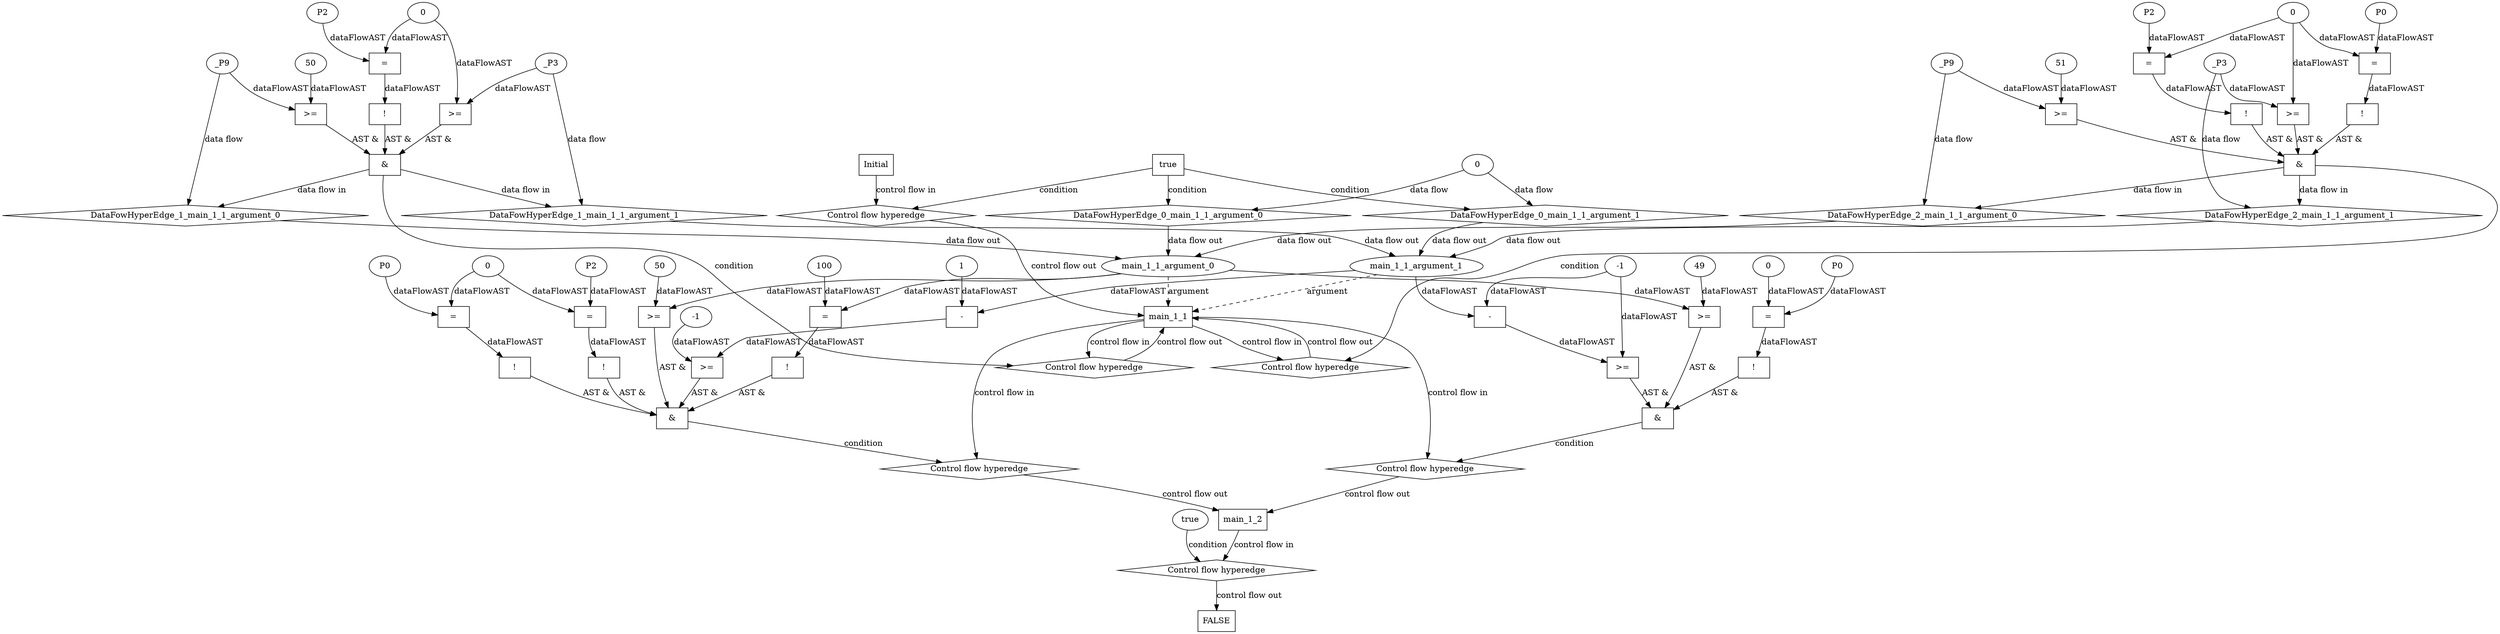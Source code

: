 digraph dag {
"main_1_1" [label="main_1_1" nodeName="main_1_1" class=cfn  shape="rect"];
"main_1_2" [label="main_1_2" nodeName="main_1_2" class=cfn  shape="rect"];
FALSE [label="FALSE" nodeName=FALSE class=cfn  shape="rect"];
Initial [label="Initial" nodeName=Initial class=cfn  shape="rect"];
ControlFowHyperEdge_0 [label="Control flow hyperedge" nodeName=ControlFowHyperEdge_0 class=controlFlowHyperEdge shape="diamond"];
"Initial" -> ControlFowHyperEdge_0 [label="control flow in"]
ControlFowHyperEdge_0 -> "main_1_1" [label="control flow out"]
ControlFowHyperEdge_1 [label="Control flow hyperedge" nodeName=ControlFowHyperEdge_1 class=controlFlowHyperEdge shape="diamond"];
"main_1_1" -> ControlFowHyperEdge_1 [label="control flow in"]
ControlFowHyperEdge_1 -> "main_1_1" [label="control flow out"]
ControlFowHyperEdge_2 [label="Control flow hyperedge" nodeName=ControlFowHyperEdge_2 class=controlFlowHyperEdge shape="diamond"];
"main_1_1" -> ControlFowHyperEdge_2 [label="control flow in"]
ControlFowHyperEdge_2 -> "main_1_1" [label="control flow out"]
ControlFowHyperEdge_3 [label="Control flow hyperedge" nodeName=ControlFowHyperEdge_3 class=controlFlowHyperEdge shape="diamond"];
"main_1_1" -> ControlFowHyperEdge_3 [label="control flow in"]
ControlFowHyperEdge_3 -> "main_1_2" [label="control flow out"]
ControlFowHyperEdge_4 [label="Control flow hyperedge" nodeName=ControlFowHyperEdge_4 class=controlFlowHyperEdge shape="diamond"];
"main_1_1" -> ControlFowHyperEdge_4 [label="control flow in"]
ControlFowHyperEdge_4 -> "main_1_2" [label="control flow out"]
ControlFowHyperEdge_5 [label="Control flow hyperedge" nodeName=ControlFowHyperEdge_5 class=controlFlowHyperEdge shape="diamond"];
"main_1_2" -> ControlFowHyperEdge_5 [label="control flow in"]
ControlFowHyperEdge_5 -> "FALSE" [label="control flow out"]
"main_1_1_argument_0" [label="main_1_1_argument_0" nodeName=argument0 class=argument  head="main_1_1" shape="oval"];
"main_1_1_argument_0" -> "main_1_1"[label="argument" style="dashed"]
"main_1_1_argument_1" [label="main_1_1_argument_1" nodeName=argument1 class=argument  head="main_1_1" shape="oval"];
"main_1_1_argument_1" -> "main_1_1"[label="argument" style="dashed"]

"true_0" [label="true" nodeName="true_0" class=true shape="rect"];
"true_0" -> "ControlFowHyperEdge_0" [label="condition"];
"xxxmain_1_1___Initial_0xxxdataFlow_0_node_0" [label="0" nodeName="xxxmain_1_1___Initial_0xxxdataFlow_0_node_0" class=Literal ];

"xxxmain_1_1___Initial_0xxxdataFlow_0_node_0" -> "DataFowHyperEdge_0_main_1_1_argument_0" [label="data flow"];

"xxxmain_1_1___Initial_0xxxdataFlow_0_node_0" -> "DataFowHyperEdge_0_main_1_1_argument_1" [label="data flow"];
"xxxmain_1_1___main_1_1_1xxx_and" [label="&" nodeName="xxxmain_1_1___main_1_1_1xxx_and" class=Operator shape="rect"];
"xxxmain_1_1___main_1_1_1xxxguard_0_node_0" [label="!" nodeName="xxxmain_1_1___main_1_1_1xxxguard_0_node_0" class=Operator shape="rect"];
"xxxmain_1_1___main_1_1_1xxxguard_0_node_1" [label="=" nodeName="xxxmain_1_1___main_1_1_1xxxguard_0_node_1" class=Operator  shape="rect"];
"xxxmain_1_1___main_1_1_1xxxguard_0_node_2" [label="P2" nodeName="xxxmain_1_1___main_1_1_1xxxguard_0_node_2" class=Constant ];
"xxxmain_1_1___main_1_1_1xxxguard_0_node_3" [label="0" nodeName="xxxmain_1_1___main_1_1_1xxxguard_0_node_3" class=Literal ];
"xxxmain_1_1___main_1_1_1xxxguard_0_node_1" -> "xxxmain_1_1___main_1_1_1xxxguard_0_node_0"[label="dataFlowAST"]
"xxxmain_1_1___main_1_1_1xxxguard_0_node_2" -> "xxxmain_1_1___main_1_1_1xxxguard_0_node_1"[label="dataFlowAST"]
"xxxmain_1_1___main_1_1_1xxxguard_0_node_3" -> "xxxmain_1_1___main_1_1_1xxxguard_0_node_1"[label="dataFlowAST"]

"xxxmain_1_1___main_1_1_1xxxguard_0_node_0" -> "xxxmain_1_1___main_1_1_1xxx_and" [label="AST &"];
"xxxmain_1_1___main_1_1_1xxxguard1_node_0" [label=">=" nodeName="xxxmain_1_1___main_1_1_1xxxguard1_node_0" class=Operator  shape="rect"];
"xxxmain_1_1___main_1_1_1xxxguard1_node_1" [label="50" nodeName="xxxmain_1_1___main_1_1_1xxxguard1_node_1" class=Literal ];
"xxxmain_1_1___main_1_1_1xxxguard1_node_1" -> "xxxmain_1_1___main_1_1_1xxxguard1_node_0"[label="dataFlowAST"]
"xxxmain_1_1___main_1_1_1xxxdataFlow_0_node_0" -> "xxxmain_1_1___main_1_1_1xxxguard1_node_0"[label="dataFlowAST"]

"xxxmain_1_1___main_1_1_1xxxguard1_node_0" -> "xxxmain_1_1___main_1_1_1xxx_and" [label="AST &"];
"xxxmain_1_1___main_1_1_1xxxguard2_node_0" [label=">=" nodeName="xxxmain_1_1___main_1_1_1xxxguard2_node_0" class=Operator  shape="rect"];
"xxxmain_1_1___main_1_1_1xxxdataFlow1_node_0" -> "xxxmain_1_1___main_1_1_1xxxguard2_node_0"[label="dataFlowAST"]
"xxxmain_1_1___main_1_1_1xxxguard_0_node_3" -> "xxxmain_1_1___main_1_1_1xxxguard2_node_0"[label="dataFlowAST"]

"xxxmain_1_1___main_1_1_1xxxguard2_node_0" -> "xxxmain_1_1___main_1_1_1xxx_and" [label="AST &"];
"xxxmain_1_1___main_1_1_1xxx_and" -> "ControlFowHyperEdge_1" [label="condition"];
"xxxmain_1_1___main_1_1_1xxxdataFlow_0_node_0" [label="_P9" nodeName="xxxmain_1_1___main_1_1_1xxxdataFlow_0_node_0" class=Constant ];

"xxxmain_1_1___main_1_1_1xxxdataFlow_0_node_0" -> "DataFowHyperEdge_1_main_1_1_argument_0" [label="data flow"];
"xxxmain_1_1___main_1_1_1xxxdataFlow1_node_0" [label="_P3" nodeName="xxxmain_1_1___main_1_1_1xxxdataFlow1_node_0" class=Constant ];

"xxxmain_1_1___main_1_1_1xxxdataFlow1_node_0" -> "DataFowHyperEdge_1_main_1_1_argument_1" [label="data flow"];
"xxxmain_1_1___main_1_1_2xxx_and" [label="&" nodeName="xxxmain_1_1___main_1_1_2xxx_and" class=Operator shape="rect"];
"xxxmain_1_1___main_1_1_2xxxguard_0_node_0" [label="!" nodeName="xxxmain_1_1___main_1_1_2xxxguard_0_node_0" class=Operator shape="rect"];
"xxxmain_1_1___main_1_1_2xxxguard_0_node_1" [label="=" nodeName="xxxmain_1_1___main_1_1_2xxxguard_0_node_1" class=Operator  shape="rect"];
"xxxmain_1_1___main_1_1_2xxxguard_0_node_2" [label="P0" nodeName="xxxmain_1_1___main_1_1_2xxxguard_0_node_2" class=Constant ];
"xxxmain_1_1___main_1_1_2xxxguard_0_node_3" [label="0" nodeName="xxxmain_1_1___main_1_1_2xxxguard_0_node_3" class=Literal ];
"xxxmain_1_1___main_1_1_2xxxguard_0_node_1" -> "xxxmain_1_1___main_1_1_2xxxguard_0_node_0"[label="dataFlowAST"]
"xxxmain_1_1___main_1_1_2xxxguard_0_node_2" -> "xxxmain_1_1___main_1_1_2xxxguard_0_node_1"[label="dataFlowAST"]
"xxxmain_1_1___main_1_1_2xxxguard_0_node_3" -> "xxxmain_1_1___main_1_1_2xxxguard_0_node_1"[label="dataFlowAST"]

"xxxmain_1_1___main_1_1_2xxxguard_0_node_0" -> "xxxmain_1_1___main_1_1_2xxx_and" [label="AST &"];
"xxxmain_1_1___main_1_1_2xxxguard1_node_0" [label="!" nodeName="xxxmain_1_1___main_1_1_2xxxguard1_node_0" class=Operator shape="rect"];
"xxxmain_1_1___main_1_1_2xxxguard1_node_1" [label="=" nodeName="xxxmain_1_1___main_1_1_2xxxguard1_node_1" class=Operator  shape="rect"];
"xxxmain_1_1___main_1_1_2xxxguard1_node_2" [label="P2" nodeName="xxxmain_1_1___main_1_1_2xxxguard1_node_2" class=Constant ];
"xxxmain_1_1___main_1_1_2xxxguard1_node_1" -> "xxxmain_1_1___main_1_1_2xxxguard1_node_0"[label="dataFlowAST"]
"xxxmain_1_1___main_1_1_2xxxguard1_node_2" -> "xxxmain_1_1___main_1_1_2xxxguard1_node_1"[label="dataFlowAST"]
"xxxmain_1_1___main_1_1_2xxxguard_0_node_3" -> "xxxmain_1_1___main_1_1_2xxxguard1_node_1"[label="dataFlowAST"]

"xxxmain_1_1___main_1_1_2xxxguard1_node_0" -> "xxxmain_1_1___main_1_1_2xxx_and" [label="AST &"];
"xxxmain_1_1___main_1_1_2xxxguard2_node_0" [label=">=" nodeName="xxxmain_1_1___main_1_1_2xxxguard2_node_0" class=Operator  shape="rect"];
"xxxmain_1_1___main_1_1_2xxxguard2_node_2" [label="51" nodeName="xxxmain_1_1___main_1_1_2xxxguard2_node_2" class=Literal ];
"xxxmain_1_1___main_1_1_2xxxdataFlow_0_node_0" -> "xxxmain_1_1___main_1_1_2xxxguard2_node_0"[label="dataFlowAST"]
"xxxmain_1_1___main_1_1_2xxxguard2_node_2" -> "xxxmain_1_1___main_1_1_2xxxguard2_node_0"[label="dataFlowAST"]

"xxxmain_1_1___main_1_1_2xxxguard2_node_0" -> "xxxmain_1_1___main_1_1_2xxx_and" [label="AST &"];
"xxxmain_1_1___main_1_1_2xxxguard3_node_0" [label=">=" nodeName="xxxmain_1_1___main_1_1_2xxxguard3_node_0" class=Operator  shape="rect"];
"xxxmain_1_1___main_1_1_2xxxdataFlow1_node_0" -> "xxxmain_1_1___main_1_1_2xxxguard3_node_0"[label="dataFlowAST"]
"xxxmain_1_1___main_1_1_2xxxguard_0_node_3" -> "xxxmain_1_1___main_1_1_2xxxguard3_node_0"[label="dataFlowAST"]

"xxxmain_1_1___main_1_1_2xxxguard3_node_0" -> "xxxmain_1_1___main_1_1_2xxx_and" [label="AST &"];
"xxxmain_1_1___main_1_1_2xxx_and" -> "ControlFowHyperEdge_2" [label="condition"];
"xxxmain_1_1___main_1_1_2xxxdataFlow_0_node_0" [label="_P9" nodeName="xxxmain_1_1___main_1_1_2xxxdataFlow_0_node_0" class=Constant ];

"xxxmain_1_1___main_1_1_2xxxdataFlow_0_node_0" -> "DataFowHyperEdge_2_main_1_1_argument_0" [label="data flow"];
"xxxmain_1_1___main_1_1_2xxxdataFlow1_node_0" [label="_P3" nodeName="xxxmain_1_1___main_1_1_2xxxdataFlow1_node_0" class=Constant ];

"xxxmain_1_1___main_1_1_2xxxdataFlow1_node_0" -> "DataFowHyperEdge_2_main_1_1_argument_1" [label="data flow"];
"xxxmain_1_2___main_1_1_3xxx_and" [label="&" nodeName="xxxmain_1_2___main_1_1_3xxx_and" class=Operator shape="rect"];
"xxxmain_1_2___main_1_1_3xxxguard_0_node_0" [label="!" nodeName="xxxmain_1_2___main_1_1_3xxxguard_0_node_0" class=Operator shape="rect"];
"xxxmain_1_2___main_1_1_3xxxguard_0_node_1" [label="=" nodeName="xxxmain_1_2___main_1_1_3xxxguard_0_node_1" class=Operator  shape="rect"];
"xxxmain_1_2___main_1_1_3xxxguard_0_node_2" [label="P0" nodeName="xxxmain_1_2___main_1_1_3xxxguard_0_node_2" class=Constant ];
"xxxmain_1_2___main_1_1_3xxxguard_0_node_3" [label="0" nodeName="xxxmain_1_2___main_1_1_3xxxguard_0_node_3" class=Literal ];
"xxxmain_1_2___main_1_1_3xxxguard_0_node_1" -> "xxxmain_1_2___main_1_1_3xxxguard_0_node_0"[label="dataFlowAST"]
"xxxmain_1_2___main_1_1_3xxxguard_0_node_2" -> "xxxmain_1_2___main_1_1_3xxxguard_0_node_1"[label="dataFlowAST"]
"xxxmain_1_2___main_1_1_3xxxguard_0_node_3" -> "xxxmain_1_2___main_1_1_3xxxguard_0_node_1"[label="dataFlowAST"]

"xxxmain_1_2___main_1_1_3xxxguard_0_node_0" -> "xxxmain_1_2___main_1_1_3xxx_and" [label="AST &"];
"xxxmain_1_2___main_1_1_3xxxguard1_node_0" [label=">=" nodeName="xxxmain_1_2___main_1_1_3xxxguard1_node_0" class=Operator  shape="rect"];
"xxxmain_1_2___main_1_1_3xxxguard1_node_1" [label="49" nodeName="xxxmain_1_2___main_1_1_3xxxguard1_node_1" class=Literal ];
"xxxmain_1_2___main_1_1_3xxxguard1_node_1" -> "xxxmain_1_2___main_1_1_3xxxguard1_node_0"[label="dataFlowAST"]
"main_1_1_argument_0" -> "xxxmain_1_2___main_1_1_3xxxguard1_node_0"[label="dataFlowAST"]

"xxxmain_1_2___main_1_1_3xxxguard1_node_0" -> "xxxmain_1_2___main_1_1_3xxx_and" [label="AST &"];
"xxxmain_1_2___main_1_1_3xxxguard2_node_0" [label=">=" nodeName="xxxmain_1_2___main_1_1_3xxxguard2_node_0" class=Operator  shape="rect"];
"xxxmain_1_2___main_1_1_3xxxguard2_node_1" [label="-1" nodeName="xxxmain_1_2___main_1_1_3xxxguard2_node_1" class=Literal ];
"xxxmain_1_2___main_1_1_3xxxguard2_node_2" [label="-" nodeName="xxxmain_1_2___main_1_1_3xxxguard2_node_2" class= Operator shape="rect"];
"xxxmain_1_2___main_1_1_3xxxguard2_node_1" -> "xxxmain_1_2___main_1_1_3xxxguard2_node_0"[label="dataFlowAST"]
"xxxmain_1_2___main_1_1_3xxxguard2_node_2" -> "xxxmain_1_2___main_1_1_3xxxguard2_node_0"[label="dataFlowAST"]
"main_1_1_argument_1" -> "xxxmain_1_2___main_1_1_3xxxguard2_node_2"[label="dataFlowAST"]
"xxxmain_1_2___main_1_1_3xxxguard2_node_1" -> "xxxmain_1_2___main_1_1_3xxxguard2_node_2"[label="dataFlowAST"]

"xxxmain_1_2___main_1_1_3xxxguard2_node_0" -> "xxxmain_1_2___main_1_1_3xxx_and" [label="AST &"];
"xxxmain_1_2___main_1_1_3xxx_and" -> "ControlFowHyperEdge_3" [label="condition"];
"xxxmain_1_2___main_1_1_4xxx_and" [label="&" nodeName="xxxmain_1_2___main_1_1_4xxx_and" class=Operator shape="rect"];
"xxxmain_1_2___main_1_1_4xxxguard4_node_0" [label="!" nodeName="xxxmain_1_2___main_1_1_4xxxguard4_node_0" class=Operator shape="rect"];
"xxxmain_1_2___main_1_1_4xxxguard4_node_1" [label="=" nodeName="xxxmain_1_2___main_1_1_4xxxguard4_node_1" class=Operator  shape="rect"];
"xxxmain_1_2___main_1_1_4xxxguard4_node_2" [label="P0" nodeName="xxxmain_1_2___main_1_1_4xxxguard4_node_2" class=Constant ];
"xxxmain_1_2___main_1_1_4xxxguard4_node_1" -> "xxxmain_1_2___main_1_1_4xxxguard4_node_0"[label="dataFlowAST"]
"xxxmain_1_2___main_1_1_4xxxguard4_node_2" -> "xxxmain_1_2___main_1_1_4xxxguard4_node_1"[label="dataFlowAST"]
"xxxmain_1_2___main_1_1_4xxxguard2_node_3" -> "xxxmain_1_2___main_1_1_4xxxguard4_node_1"[label="dataFlowAST"]

"xxxmain_1_2___main_1_1_4xxxguard4_node_0" -> "xxxmain_1_2___main_1_1_4xxx_and" [label="AST &"];
"xxxmain_1_2___main_1_1_4xxxguard_0_node_0" [label=">=" nodeName="xxxmain_1_2___main_1_1_4xxxguard_0_node_0" class=Operator  shape="rect"];
"xxxmain_1_2___main_1_1_4xxxguard_0_node_1" [label="-1" nodeName="xxxmain_1_2___main_1_1_4xxxguard_0_node_1" class=Literal ];
"xxxmain_1_2___main_1_1_4xxxguard_0_node_2" [label="-" nodeName="xxxmain_1_2___main_1_1_4xxxguard_0_node_2" class= Operator shape="rect"];
"xxxmain_1_2___main_1_1_4xxxguard_0_node_4" [label="1" nodeName="xxxmain_1_2___main_1_1_4xxxguard_0_node_4" class=Literal ];
"xxxmain_1_2___main_1_1_4xxxguard_0_node_1" -> "xxxmain_1_2___main_1_1_4xxxguard_0_node_0"[label="dataFlowAST"]
"xxxmain_1_2___main_1_1_4xxxguard_0_node_2" -> "xxxmain_1_2___main_1_1_4xxxguard_0_node_0"[label="dataFlowAST"]
"main_1_1_argument_1" -> "xxxmain_1_2___main_1_1_4xxxguard_0_node_2"[label="dataFlowAST"]
"xxxmain_1_2___main_1_1_4xxxguard_0_node_4" -> "xxxmain_1_2___main_1_1_4xxxguard_0_node_2"[label="dataFlowAST"]

"xxxmain_1_2___main_1_1_4xxxguard_0_node_0" -> "xxxmain_1_2___main_1_1_4xxx_and" [label="AST &"];
"xxxmain_1_2___main_1_1_4xxxguard2_node_0" [label="!" nodeName="xxxmain_1_2___main_1_1_4xxxguard2_node_0" class=Operator shape="rect"];
"xxxmain_1_2___main_1_1_4xxxguard2_node_1" [label="=" nodeName="xxxmain_1_2___main_1_1_4xxxguard2_node_1" class=Operator  shape="rect"];
"xxxmain_1_2___main_1_1_4xxxguard2_node_2" [label="P2" nodeName="xxxmain_1_2___main_1_1_4xxxguard2_node_2" class=Constant ];
"xxxmain_1_2___main_1_1_4xxxguard2_node_3" [label="0" nodeName="xxxmain_1_2___main_1_1_4xxxguard2_node_3" class=Literal ];
"xxxmain_1_2___main_1_1_4xxxguard2_node_1" -> "xxxmain_1_2___main_1_1_4xxxguard2_node_0"[label="dataFlowAST"]
"xxxmain_1_2___main_1_1_4xxxguard2_node_2" -> "xxxmain_1_2___main_1_1_4xxxguard2_node_1"[label="dataFlowAST"]
"xxxmain_1_2___main_1_1_4xxxguard2_node_3" -> "xxxmain_1_2___main_1_1_4xxxguard2_node_1"[label="dataFlowAST"]

"xxxmain_1_2___main_1_1_4xxxguard2_node_0" -> "xxxmain_1_2___main_1_1_4xxx_and" [label="AST &"];
"xxxmain_1_2___main_1_1_4xxxguard1_node_0" [label=">=" nodeName="xxxmain_1_2___main_1_1_4xxxguard1_node_0" class=Operator  shape="rect"];
"xxxmain_1_2___main_1_1_4xxxguard1_node_2" [label="50" nodeName="xxxmain_1_2___main_1_1_4xxxguard1_node_2" class=Literal ];
"main_1_1_argument_0" -> "xxxmain_1_2___main_1_1_4xxxguard1_node_0"[label="dataFlowAST"]
"xxxmain_1_2___main_1_1_4xxxguard1_node_2" -> "xxxmain_1_2___main_1_1_4xxxguard1_node_0"[label="dataFlowAST"]

"xxxmain_1_2___main_1_1_4xxxguard1_node_0" -> "xxxmain_1_2___main_1_1_4xxx_and" [label="AST &"];
"xxxmain_1_2___main_1_1_4xxxguard3_node_0" [label="!" nodeName="xxxmain_1_2___main_1_1_4xxxguard3_node_0" class=Operator shape="rect"];
"xxxmain_1_2___main_1_1_4xxxguard3_node_1" [label="=" nodeName="xxxmain_1_2___main_1_1_4xxxguard3_node_1" class=Operator  shape="rect"];
"xxxmain_1_2___main_1_1_4xxxguard3_node_3" [label="100" nodeName="xxxmain_1_2___main_1_1_4xxxguard3_node_3" class=Literal ];
"xxxmain_1_2___main_1_1_4xxxguard3_node_1" -> "xxxmain_1_2___main_1_1_4xxxguard3_node_0"[label="dataFlowAST"]
"main_1_1_argument_0" -> "xxxmain_1_2___main_1_1_4xxxguard3_node_1"[label="dataFlowAST"]
"xxxmain_1_2___main_1_1_4xxxguard3_node_3" -> "xxxmain_1_2___main_1_1_4xxxguard3_node_1"[label="dataFlowAST"]

"xxxmain_1_2___main_1_1_4xxxguard3_node_0" -> "xxxmain_1_2___main_1_1_4xxx_and" [label="AST &"];
"xxxmain_1_2___main_1_1_4xxx_and" -> "ControlFowHyperEdge_4" [label="condition"];
"xxxFALSE___main_1_2_5xxxguard_0_node_0" [label="true" nodeName="xxxFALSE___main_1_2_5xxxguard_0_node_0" class=BoolValue ];

"xxxFALSE___main_1_2_5xxxguard_0_node_0" -> "ControlFowHyperEdge_5" [label="condition"];
"DataFowHyperEdge_0_main_1_1_argument_0" [label="DataFowHyperEdge_0_main_1_1_argument_0" nodeName="DataFowHyperEdge_0_main_1_1_argument_0" class=DataFlowHyperedge shape="diamond"];
"DataFowHyperEdge_0_main_1_1_argument_0" -> "main_1_1_argument_0"[label="data flow out"]
"true_0" -> "DataFowHyperEdge_0_main_1_1_argument_0" [label="condition"];
"DataFowHyperEdge_0_main_1_1_argument_1" [label="DataFowHyperEdge_0_main_1_1_argument_1" nodeName="DataFowHyperEdge_0_main_1_1_argument_1" class=DataFlowHyperedge shape="diamond"];
"DataFowHyperEdge_0_main_1_1_argument_1" -> "main_1_1_argument_1"[label="data flow out"]
"true_0" -> "DataFowHyperEdge_0_main_1_1_argument_1" [label="condition"];
"DataFowHyperEdge_1_main_1_1_argument_0" [label="DataFowHyperEdge_1_main_1_1_argument_0" nodeName="DataFowHyperEdge_1_main_1_1_argument_0" class=DataFlowHyperedge shape="diamond"];
"DataFowHyperEdge_1_main_1_1_argument_0" -> "main_1_1_argument_0"[label="data flow out"]
"xxxmain_1_1___main_1_1_1xxx_and" -> "DataFowHyperEdge_1_main_1_1_argument_0"[label="data flow in"]
"DataFowHyperEdge_1_main_1_1_argument_1" [label="DataFowHyperEdge_1_main_1_1_argument_1" nodeName="DataFowHyperEdge_1_main_1_1_argument_1" class=DataFlowHyperedge shape="diamond"];
"DataFowHyperEdge_1_main_1_1_argument_1" -> "main_1_1_argument_1"[label="data flow out"]
"xxxmain_1_1___main_1_1_1xxx_and" -> "DataFowHyperEdge_1_main_1_1_argument_1"[label="data flow in"]
"DataFowHyperEdge_2_main_1_1_argument_0" [label="DataFowHyperEdge_2_main_1_1_argument_0" nodeName="DataFowHyperEdge_2_main_1_1_argument_0" class=DataFlowHyperedge shape="diamond"];
"DataFowHyperEdge_2_main_1_1_argument_0" -> "main_1_1_argument_0"[label="data flow out"]
"xxxmain_1_1___main_1_1_2xxx_and" -> "DataFowHyperEdge_2_main_1_1_argument_0"[label="data flow in"]
"DataFowHyperEdge_2_main_1_1_argument_1" [label="DataFowHyperEdge_2_main_1_1_argument_1" nodeName="DataFowHyperEdge_2_main_1_1_argument_1" class=DataFlowHyperedge shape="diamond"];
"DataFowHyperEdge_2_main_1_1_argument_1" -> "main_1_1_argument_1"[label="data flow out"]
"xxxmain_1_1___main_1_1_2xxx_and" -> "DataFowHyperEdge_2_main_1_1_argument_1"[label="data flow in"]




}
